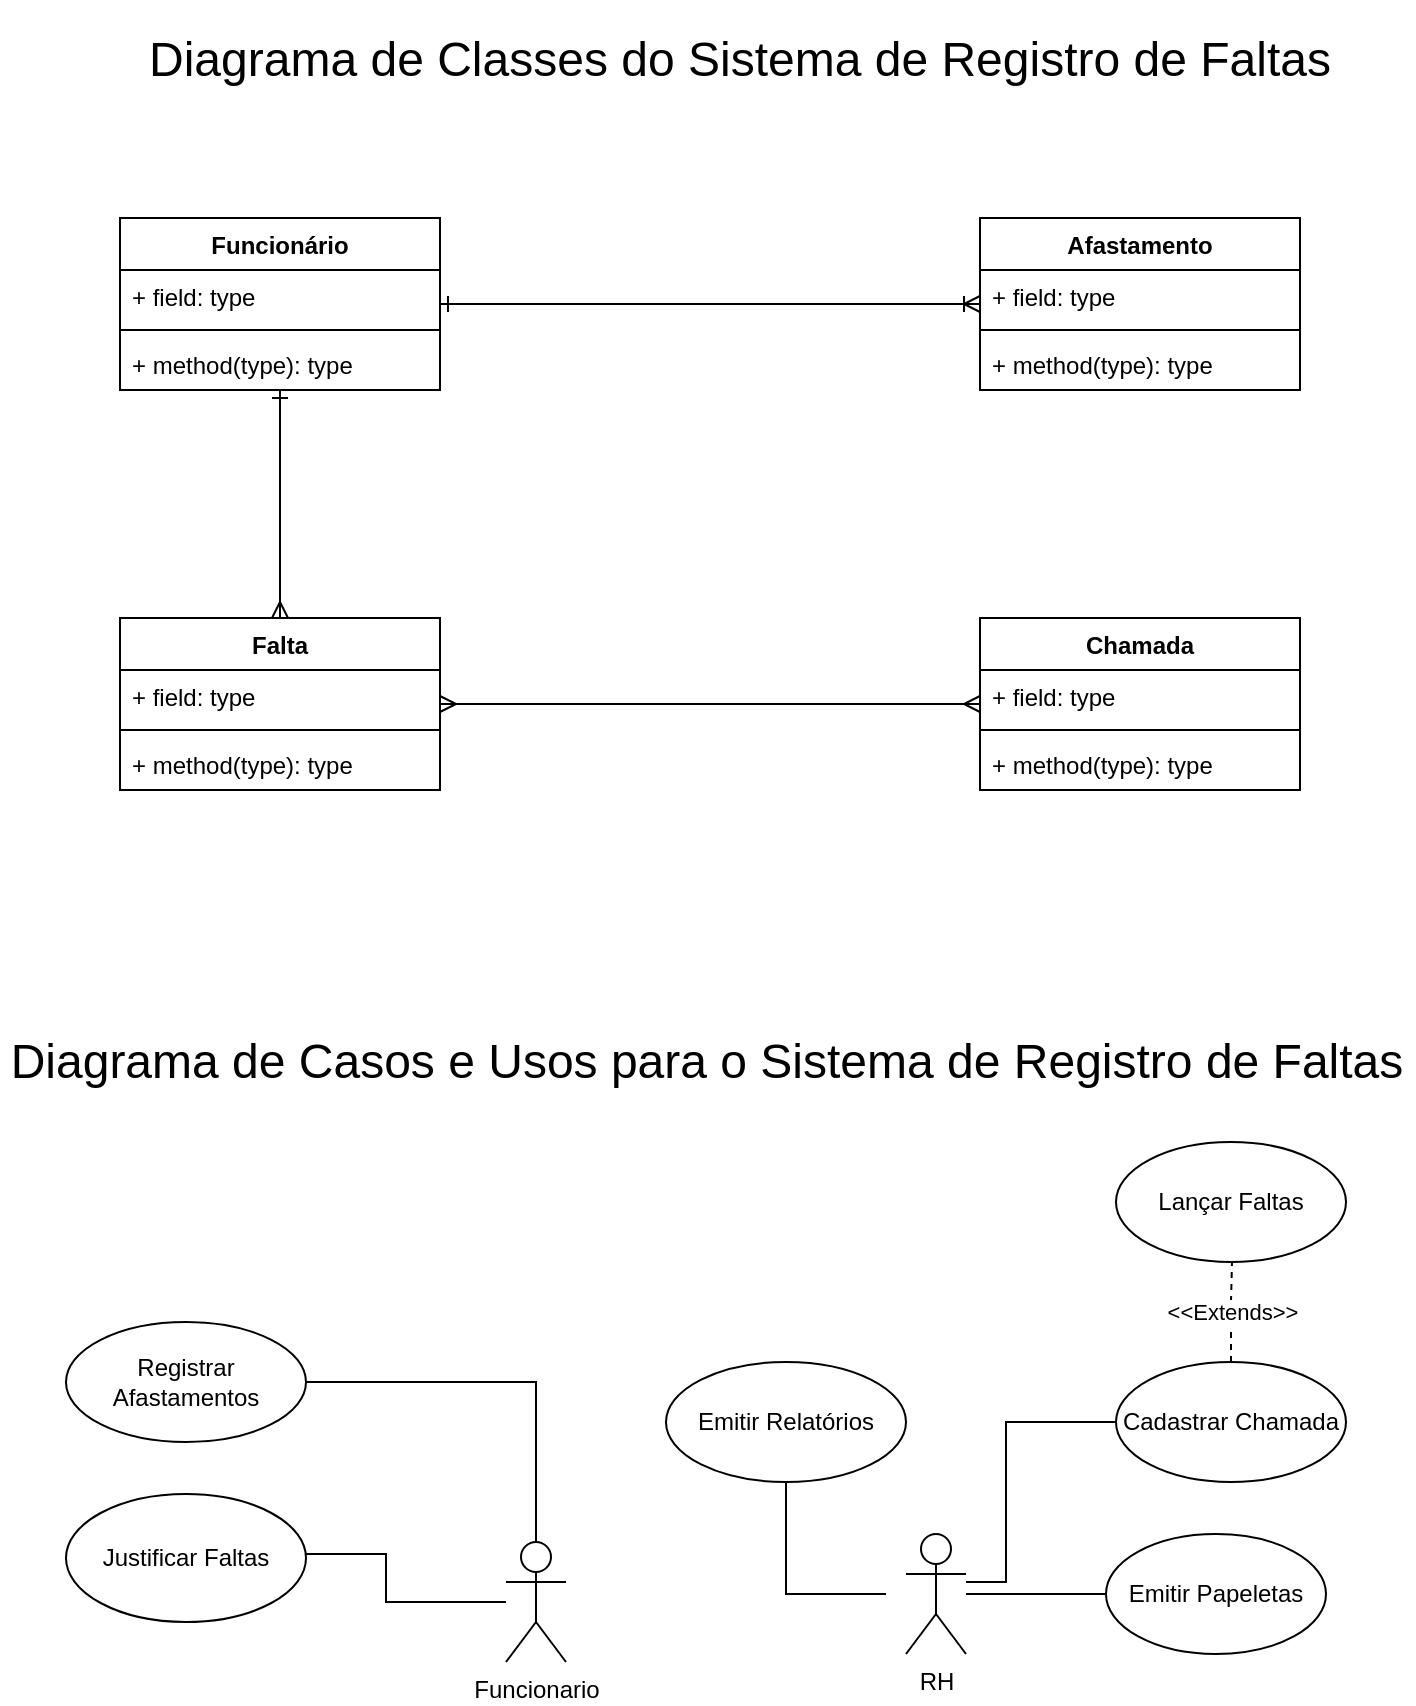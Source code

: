 <mxfile version="21.2.9" type="github">
  <diagram name="Página-1" id="MBWFNrm8f6HPqK5PRfMQ">
    <mxGraphModel dx="1114" dy="613" grid="1" gridSize="10" guides="1" tooltips="1" connect="1" arrows="1" fold="1" page="1" pageScale="1" pageWidth="827" pageHeight="1169" math="0" shadow="0">
      <root>
        <mxCell id="0" />
        <mxCell id="1" parent="0" />
        <mxCell id="yDfDQJjLuuZzgMzG6FQX-9" value="" style="edgeStyle=orthogonalEdgeStyle;rounded=0;orthogonalLoop=1;jettySize=auto;html=1;startArrow=ERone;startFill=0;endArrow=ERoneToMany;endFill=0;" edge="1" parent="1" source="yDfDQJjLuuZzgMzG6FQX-1" target="yDfDQJjLuuZzgMzG6FQX-5">
          <mxGeometry relative="1" as="geometry" />
        </mxCell>
        <mxCell id="yDfDQJjLuuZzgMzG6FQX-14" value="" style="edgeStyle=orthogonalEdgeStyle;rounded=0;orthogonalLoop=1;jettySize=auto;html=1;endArrow=ERmany;endFill=0;startArrow=ERone;startFill=0;" edge="1" parent="1" source="yDfDQJjLuuZzgMzG6FQX-1" target="yDfDQJjLuuZzgMzG6FQX-10">
          <mxGeometry relative="1" as="geometry">
            <Array as="points">
              <mxPoint x="200" y="279" />
              <mxPoint x="200" y="279" />
            </Array>
          </mxGeometry>
        </mxCell>
        <mxCell id="yDfDQJjLuuZzgMzG6FQX-1" value="Funcionário" style="swimlane;fontStyle=1;align=center;verticalAlign=top;childLayout=stackLayout;horizontal=1;startSize=26;horizontalStack=0;resizeParent=1;resizeParentMax=0;resizeLast=0;collapsible=1;marginBottom=0;whiteSpace=wrap;html=1;" vertex="1" parent="1">
          <mxGeometry x="120" y="159" width="160" height="86" as="geometry" />
        </mxCell>
        <mxCell id="yDfDQJjLuuZzgMzG6FQX-2" value="+ field: type" style="text;strokeColor=none;fillColor=none;align=left;verticalAlign=top;spacingLeft=4;spacingRight=4;overflow=hidden;rotatable=0;points=[[0,0.5],[1,0.5]];portConstraint=eastwest;whiteSpace=wrap;html=1;" vertex="1" parent="yDfDQJjLuuZzgMzG6FQX-1">
          <mxGeometry y="26" width="160" height="26" as="geometry" />
        </mxCell>
        <mxCell id="yDfDQJjLuuZzgMzG6FQX-3" value="" style="line;strokeWidth=1;fillColor=none;align=left;verticalAlign=middle;spacingTop=-1;spacingLeft=3;spacingRight=3;rotatable=0;labelPosition=right;points=[];portConstraint=eastwest;strokeColor=inherit;" vertex="1" parent="yDfDQJjLuuZzgMzG6FQX-1">
          <mxGeometry y="52" width="160" height="8" as="geometry" />
        </mxCell>
        <mxCell id="yDfDQJjLuuZzgMzG6FQX-4" value="+ method(type): type" style="text;strokeColor=none;fillColor=none;align=left;verticalAlign=top;spacingLeft=4;spacingRight=4;overflow=hidden;rotatable=0;points=[[0,0.5],[1,0.5]];portConstraint=eastwest;whiteSpace=wrap;html=1;" vertex="1" parent="yDfDQJjLuuZzgMzG6FQX-1">
          <mxGeometry y="60" width="160" height="26" as="geometry" />
        </mxCell>
        <mxCell id="yDfDQJjLuuZzgMzG6FQX-5" value="Afastamento" style="swimlane;fontStyle=1;align=center;verticalAlign=top;childLayout=stackLayout;horizontal=1;startSize=26;horizontalStack=0;resizeParent=1;resizeParentMax=0;resizeLast=0;collapsible=1;marginBottom=0;whiteSpace=wrap;html=1;" vertex="1" parent="1">
          <mxGeometry x="550" y="159" width="160" height="86" as="geometry" />
        </mxCell>
        <mxCell id="yDfDQJjLuuZzgMzG6FQX-6" value="+ field: type" style="text;strokeColor=none;fillColor=none;align=left;verticalAlign=top;spacingLeft=4;spacingRight=4;overflow=hidden;rotatable=0;points=[[0,0.5],[1,0.5]];portConstraint=eastwest;whiteSpace=wrap;html=1;" vertex="1" parent="yDfDQJjLuuZzgMzG6FQX-5">
          <mxGeometry y="26" width="160" height="26" as="geometry" />
        </mxCell>
        <mxCell id="yDfDQJjLuuZzgMzG6FQX-7" value="" style="line;strokeWidth=1;fillColor=none;align=left;verticalAlign=middle;spacingTop=-1;spacingLeft=3;spacingRight=3;rotatable=0;labelPosition=right;points=[];portConstraint=eastwest;strokeColor=inherit;" vertex="1" parent="yDfDQJjLuuZzgMzG6FQX-5">
          <mxGeometry y="52" width="160" height="8" as="geometry" />
        </mxCell>
        <mxCell id="yDfDQJjLuuZzgMzG6FQX-8" value="+ method(type): type" style="text;strokeColor=none;fillColor=none;align=left;verticalAlign=top;spacingLeft=4;spacingRight=4;overflow=hidden;rotatable=0;points=[[0,0.5],[1,0.5]];portConstraint=eastwest;whiteSpace=wrap;html=1;" vertex="1" parent="yDfDQJjLuuZzgMzG6FQX-5">
          <mxGeometry y="60" width="160" height="26" as="geometry" />
        </mxCell>
        <mxCell id="yDfDQJjLuuZzgMzG6FQX-19" value="" style="edgeStyle=orthogonalEdgeStyle;rounded=0;orthogonalLoop=1;jettySize=auto;html=1;startArrow=ERmany;startFill=0;endArrow=ERmany;endFill=0;" edge="1" parent="1" source="yDfDQJjLuuZzgMzG6FQX-10" target="yDfDQJjLuuZzgMzG6FQX-15">
          <mxGeometry relative="1" as="geometry" />
        </mxCell>
        <mxCell id="yDfDQJjLuuZzgMzG6FQX-10" value="Falta" style="swimlane;fontStyle=1;align=center;verticalAlign=top;childLayout=stackLayout;horizontal=1;startSize=26;horizontalStack=0;resizeParent=1;resizeParentMax=0;resizeLast=0;collapsible=1;marginBottom=0;whiteSpace=wrap;html=1;" vertex="1" parent="1">
          <mxGeometry x="120" y="359" width="160" height="86" as="geometry" />
        </mxCell>
        <mxCell id="yDfDQJjLuuZzgMzG6FQX-11" value="+ field: type" style="text;strokeColor=none;fillColor=none;align=left;verticalAlign=top;spacingLeft=4;spacingRight=4;overflow=hidden;rotatable=0;points=[[0,0.5],[1,0.5]];portConstraint=eastwest;whiteSpace=wrap;html=1;" vertex="1" parent="yDfDQJjLuuZzgMzG6FQX-10">
          <mxGeometry y="26" width="160" height="26" as="geometry" />
        </mxCell>
        <mxCell id="yDfDQJjLuuZzgMzG6FQX-12" value="" style="line;strokeWidth=1;fillColor=none;align=left;verticalAlign=middle;spacingTop=-1;spacingLeft=3;spacingRight=3;rotatable=0;labelPosition=right;points=[];portConstraint=eastwest;strokeColor=inherit;" vertex="1" parent="yDfDQJjLuuZzgMzG6FQX-10">
          <mxGeometry y="52" width="160" height="8" as="geometry" />
        </mxCell>
        <mxCell id="yDfDQJjLuuZzgMzG6FQX-13" value="+ method(type): type" style="text;strokeColor=none;fillColor=none;align=left;verticalAlign=top;spacingLeft=4;spacingRight=4;overflow=hidden;rotatable=0;points=[[0,0.5],[1,0.5]];portConstraint=eastwest;whiteSpace=wrap;html=1;" vertex="1" parent="yDfDQJjLuuZzgMzG6FQX-10">
          <mxGeometry y="60" width="160" height="26" as="geometry" />
        </mxCell>
        <mxCell id="yDfDQJjLuuZzgMzG6FQX-15" value="Chamada" style="swimlane;fontStyle=1;align=center;verticalAlign=top;childLayout=stackLayout;horizontal=1;startSize=26;horizontalStack=0;resizeParent=1;resizeParentMax=0;resizeLast=0;collapsible=1;marginBottom=0;whiteSpace=wrap;html=1;" vertex="1" parent="1">
          <mxGeometry x="550" y="359" width="160" height="86" as="geometry" />
        </mxCell>
        <mxCell id="yDfDQJjLuuZzgMzG6FQX-16" value="+ field: type" style="text;strokeColor=none;fillColor=none;align=left;verticalAlign=top;spacingLeft=4;spacingRight=4;overflow=hidden;rotatable=0;points=[[0,0.5],[1,0.5]];portConstraint=eastwest;whiteSpace=wrap;html=1;" vertex="1" parent="yDfDQJjLuuZzgMzG6FQX-15">
          <mxGeometry y="26" width="160" height="26" as="geometry" />
        </mxCell>
        <mxCell id="yDfDQJjLuuZzgMzG6FQX-17" value="" style="line;strokeWidth=1;fillColor=none;align=left;verticalAlign=middle;spacingTop=-1;spacingLeft=3;spacingRight=3;rotatable=0;labelPosition=right;points=[];portConstraint=eastwest;strokeColor=inherit;" vertex="1" parent="yDfDQJjLuuZzgMzG6FQX-15">
          <mxGeometry y="52" width="160" height="8" as="geometry" />
        </mxCell>
        <mxCell id="yDfDQJjLuuZzgMzG6FQX-18" value="+ method(type): type" style="text;strokeColor=none;fillColor=none;align=left;verticalAlign=top;spacingLeft=4;spacingRight=4;overflow=hidden;rotatable=0;points=[[0,0.5],[1,0.5]];portConstraint=eastwest;whiteSpace=wrap;html=1;" vertex="1" parent="yDfDQJjLuuZzgMzG6FQX-15">
          <mxGeometry y="60" width="160" height="26" as="geometry" />
        </mxCell>
        <mxCell id="yDfDQJjLuuZzgMzG6FQX-21" value="&lt;div&gt;&lt;font style=&quot;font-size: 24px;&quot;&gt;Diagrama de Classes do Sistema de Registro de Faltas&lt;/font&gt;&lt;/div&gt;" style="text;html=1;strokeColor=none;fillColor=none;align=center;verticalAlign=middle;whiteSpace=wrap;rounded=0;" vertex="1" parent="1">
          <mxGeometry x="100" y="50" width="660" height="60" as="geometry" />
        </mxCell>
        <mxCell id="yDfDQJjLuuZzgMzG6FQX-36" value="" style="edgeStyle=orthogonalEdgeStyle;rounded=0;orthogonalLoop=1;jettySize=auto;html=1;endArrow=none;endFill=0;" edge="1" parent="1" source="yDfDQJjLuuZzgMzG6FQX-23" target="yDfDQJjLuuZzgMzG6FQX-28">
          <mxGeometry relative="1" as="geometry">
            <Array as="points">
              <mxPoint x="253" y="851" />
              <mxPoint x="253" y="827" />
            </Array>
          </mxGeometry>
        </mxCell>
        <mxCell id="yDfDQJjLuuZzgMzG6FQX-39" style="edgeStyle=orthogonalEdgeStyle;rounded=0;orthogonalLoop=1;jettySize=auto;html=1;entryX=1;entryY=0.5;entryDx=0;entryDy=0;endArrow=none;endFill=0;exitX=0.5;exitY=0;exitDx=0;exitDy=0;exitPerimeter=0;" edge="1" parent="1" source="yDfDQJjLuuZzgMzG6FQX-23" target="yDfDQJjLuuZzgMzG6FQX-24">
          <mxGeometry relative="1" as="geometry" />
        </mxCell>
        <mxCell id="yDfDQJjLuuZzgMzG6FQX-23" value="Funcionario" style="shape=umlActor;verticalLabelPosition=bottom;verticalAlign=top;html=1;outlineConnect=0;" vertex="1" parent="1">
          <mxGeometry x="313" y="821" width="30" height="60" as="geometry" />
        </mxCell>
        <mxCell id="yDfDQJjLuuZzgMzG6FQX-24" value="Registrar Afastamentos" style="ellipse;whiteSpace=wrap;html=1;" vertex="1" parent="1">
          <mxGeometry x="93" y="711" width="120" height="60" as="geometry" />
        </mxCell>
        <mxCell id="yDfDQJjLuuZzgMzG6FQX-28" value="Justificar Faltas" style="ellipse;whiteSpace=wrap;html=1;" vertex="1" parent="1">
          <mxGeometry x="93" y="797" width="120" height="64" as="geometry" />
        </mxCell>
        <mxCell id="yDfDQJjLuuZzgMzG6FQX-41" style="edgeStyle=orthogonalEdgeStyle;rounded=0;orthogonalLoop=1;jettySize=auto;html=1;entryX=0;entryY=0.5;entryDx=0;entryDy=0;endArrow=none;endFill=0;" edge="1" parent="1" source="yDfDQJjLuuZzgMzG6FQX-31" target="yDfDQJjLuuZzgMzG6FQX-40">
          <mxGeometry relative="1" as="geometry">
            <mxPoint x="553" y="761" as="targetPoint" />
          </mxGeometry>
        </mxCell>
        <mxCell id="yDfDQJjLuuZzgMzG6FQX-55" style="edgeStyle=orthogonalEdgeStyle;rounded=0;orthogonalLoop=1;jettySize=auto;html=1;entryX=0.5;entryY=1;entryDx=0;entryDy=0;endArrow=none;endFill=0;" edge="1" parent="1" target="yDfDQJjLuuZzgMzG6FQX-46">
          <mxGeometry relative="1" as="geometry">
            <mxPoint x="503" y="861" as="targetPoint" />
            <mxPoint x="503" y="847" as="sourcePoint" />
            <Array as="points">
              <mxPoint x="453" y="847" />
            </Array>
          </mxGeometry>
        </mxCell>
        <mxCell id="yDfDQJjLuuZzgMzG6FQX-59" style="edgeStyle=orthogonalEdgeStyle;rounded=0;orthogonalLoop=1;jettySize=auto;html=1;entryX=0;entryY=0.5;entryDx=0;entryDy=0;endArrow=none;endFill=0;" edge="1" parent="1" source="yDfDQJjLuuZzgMzG6FQX-31" target="yDfDQJjLuuZzgMzG6FQX-42">
          <mxGeometry relative="1" as="geometry">
            <Array as="points">
              <mxPoint x="563" y="841" />
              <mxPoint x="563" y="761" />
            </Array>
          </mxGeometry>
        </mxCell>
        <mxCell id="yDfDQJjLuuZzgMzG6FQX-31" value="&lt;div&gt;RH&lt;/div&gt;" style="shape=umlActor;verticalLabelPosition=bottom;verticalAlign=top;html=1;outlineConnect=0;" vertex="1" parent="1">
          <mxGeometry x="513" y="817" width="30" height="60" as="geometry" />
        </mxCell>
        <mxCell id="yDfDQJjLuuZzgMzG6FQX-40" value="&lt;div&gt;Emitir Papeletas&lt;/div&gt;" style="ellipse;whiteSpace=wrap;html=1;" vertex="1" parent="1">
          <mxGeometry x="613" y="817" width="110" height="60" as="geometry" />
        </mxCell>
        <mxCell id="yDfDQJjLuuZzgMzG6FQX-61" value="&amp;lt;&amp;lt;Extends&amp;gt;&amp;gt;" style="edgeStyle=orthogonalEdgeStyle;rounded=0;orthogonalLoop=1;jettySize=auto;html=1;endArrow=none;endFill=0;dashed=1;" edge="1" parent="1" source="yDfDQJjLuuZzgMzG6FQX-42" target="yDfDQJjLuuZzgMzG6FQX-60">
          <mxGeometry relative="1" as="geometry">
            <Array as="points">
              <mxPoint x="676" y="701" />
              <mxPoint x="676" y="701" />
            </Array>
          </mxGeometry>
        </mxCell>
        <mxCell id="yDfDQJjLuuZzgMzG6FQX-42" value="&lt;div&gt;Cadastrar Chamada&lt;/div&gt;" style="ellipse;whiteSpace=wrap;html=1;" vertex="1" parent="1">
          <mxGeometry x="618" y="731" width="115" height="60" as="geometry" />
        </mxCell>
        <mxCell id="yDfDQJjLuuZzgMzG6FQX-46" value="Emitir Relatórios" style="ellipse;whiteSpace=wrap;html=1;" vertex="1" parent="1">
          <mxGeometry x="393" y="731" width="120" height="60" as="geometry" />
        </mxCell>
        <mxCell id="yDfDQJjLuuZzgMzG6FQX-60" value="Lançar Faltas" style="ellipse;whiteSpace=wrap;html=1;" vertex="1" parent="1">
          <mxGeometry x="618" y="621" width="115" height="60" as="geometry" />
        </mxCell>
        <mxCell id="yDfDQJjLuuZzgMzG6FQX-62" value="&lt;font style=&quot;font-size: 24px;&quot;&gt;Diagrama de Casos e Usos para o Sistema de Registro de Faltas&lt;/font&gt;" style="text;html=1;strokeColor=none;fillColor=none;align=center;verticalAlign=middle;whiteSpace=wrap;rounded=0;" vertex="1" parent="1">
          <mxGeometry x="60" y="551" width="707" height="60" as="geometry" />
        </mxCell>
      </root>
    </mxGraphModel>
  </diagram>
</mxfile>
